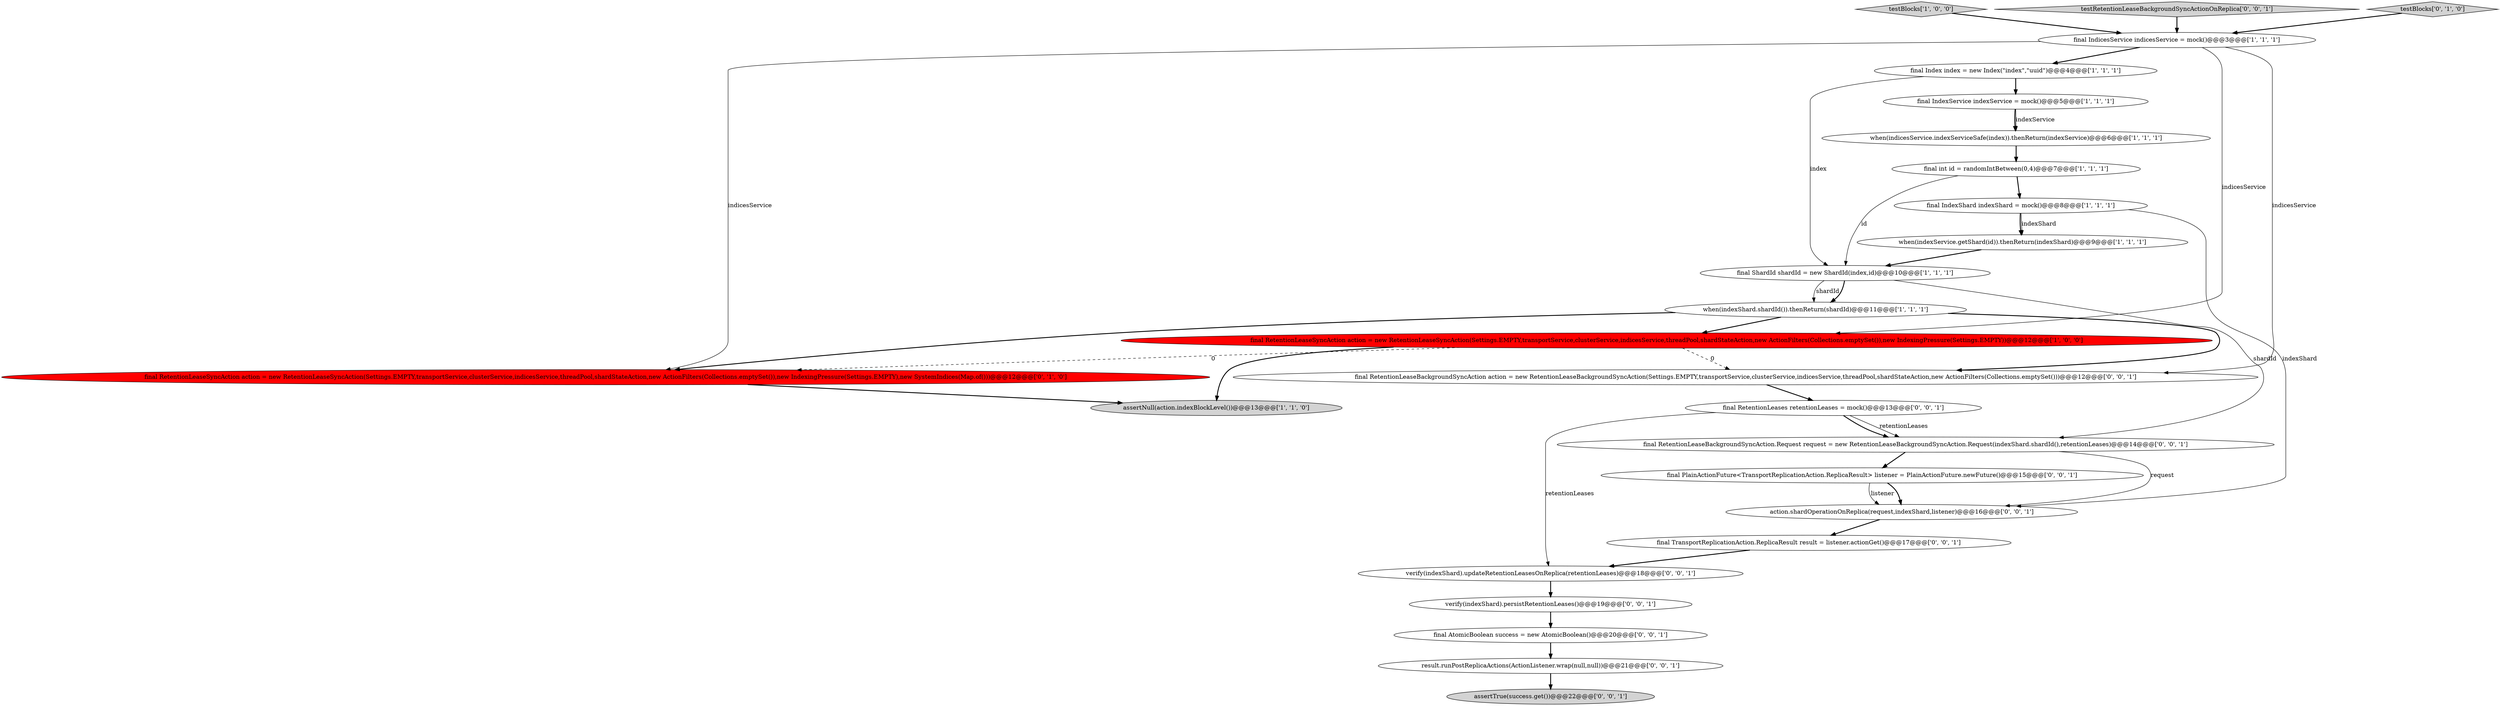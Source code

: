 digraph {
19 [style = filled, label = "action.shardOperationOnReplica(request,indexShard,listener)@@@16@@@['0', '0', '1']", fillcolor = white, shape = ellipse image = "AAA0AAABBB3BBB"];
16 [style = filled, label = "final RetentionLeaseBackgroundSyncAction action = new RetentionLeaseBackgroundSyncAction(Settings.EMPTY,transportService,clusterService,indicesService,threadPool,shardStateAction,new ActionFilters(Collections.emptySet()))@@@12@@@['0', '0', '1']", fillcolor = white, shape = ellipse image = "AAA0AAABBB3BBB"];
5 [style = filled, label = "final IndicesService indicesService = mock()@@@3@@@['1', '1', '1']", fillcolor = white, shape = ellipse image = "AAA0AAABBB1BBB"];
4 [style = filled, label = "when(indexService.getShard(id)).thenReturn(indexShard)@@@9@@@['1', '1', '1']", fillcolor = white, shape = ellipse image = "AAA0AAABBB1BBB"];
14 [style = filled, label = "final RetentionLeaseBackgroundSyncAction.Request request = new RetentionLeaseBackgroundSyncAction.Request(indexShard.shardId(),retentionLeases)@@@14@@@['0', '0', '1']", fillcolor = white, shape = ellipse image = "AAA0AAABBB3BBB"];
1 [style = filled, label = "assertNull(action.indexBlockLevel())@@@13@@@['1', '1', '0']", fillcolor = lightgray, shape = ellipse image = "AAA0AAABBB1BBB"];
8 [style = filled, label = "final ShardId shardId = new ShardId(index,id)@@@10@@@['1', '1', '1']", fillcolor = white, shape = ellipse image = "AAA0AAABBB1BBB"];
15 [style = filled, label = "final PlainActionFuture<TransportReplicationAction.ReplicaResult> listener = PlainActionFuture.newFuture()@@@15@@@['0', '0', '1']", fillcolor = white, shape = ellipse image = "AAA0AAABBB3BBB"];
9 [style = filled, label = "final Index index = new Index(\"index\",\"uuid\")@@@4@@@['1', '1', '1']", fillcolor = white, shape = ellipse image = "AAA0AAABBB1BBB"];
10 [style = filled, label = "testBlocks['1', '0', '0']", fillcolor = lightgray, shape = diamond image = "AAA0AAABBB1BBB"];
17 [style = filled, label = "assertTrue(success.get())@@@22@@@['0', '0', '1']", fillcolor = lightgray, shape = ellipse image = "AAA0AAABBB3BBB"];
24 [style = filled, label = "final AtomicBoolean success = new AtomicBoolean()@@@20@@@['0', '0', '1']", fillcolor = white, shape = ellipse image = "AAA0AAABBB3BBB"];
11 [style = filled, label = "final IndexService indexService = mock()@@@5@@@['1', '1', '1']", fillcolor = white, shape = ellipse image = "AAA0AAABBB1BBB"];
18 [style = filled, label = "verify(indexShard).updateRetentionLeasesOnReplica(retentionLeases)@@@18@@@['0', '0', '1']", fillcolor = white, shape = ellipse image = "AAA0AAABBB3BBB"];
23 [style = filled, label = "result.runPostReplicaActions(ActionListener.wrap(null,null))@@@21@@@['0', '0', '1']", fillcolor = white, shape = ellipse image = "AAA0AAABBB3BBB"];
25 [style = filled, label = "final RetentionLeases retentionLeases = mock()@@@13@@@['0', '0', '1']", fillcolor = white, shape = ellipse image = "AAA0AAABBB3BBB"];
20 [style = filled, label = "testRetentionLeaseBackgroundSyncActionOnReplica['0', '0', '1']", fillcolor = lightgray, shape = diamond image = "AAA0AAABBB3BBB"];
21 [style = filled, label = "final TransportReplicationAction.ReplicaResult result = listener.actionGet()@@@17@@@['0', '0', '1']", fillcolor = white, shape = ellipse image = "AAA0AAABBB3BBB"];
13 [style = filled, label = "testBlocks['0', '1', '0']", fillcolor = lightgray, shape = diamond image = "AAA0AAABBB2BBB"];
7 [style = filled, label = "final int id = randomIntBetween(0,4)@@@7@@@['1', '1', '1']", fillcolor = white, shape = ellipse image = "AAA0AAABBB1BBB"];
12 [style = filled, label = "final RetentionLeaseSyncAction action = new RetentionLeaseSyncAction(Settings.EMPTY,transportService,clusterService,indicesService,threadPool,shardStateAction,new ActionFilters(Collections.emptySet()),new IndexingPressure(Settings.EMPTY),new SystemIndices(Map.of()))@@@12@@@['0', '1', '0']", fillcolor = red, shape = ellipse image = "AAA1AAABBB2BBB"];
6 [style = filled, label = "final RetentionLeaseSyncAction action = new RetentionLeaseSyncAction(Settings.EMPTY,transportService,clusterService,indicesService,threadPool,shardStateAction,new ActionFilters(Collections.emptySet()),new IndexingPressure(Settings.EMPTY))@@@12@@@['1', '0', '0']", fillcolor = red, shape = ellipse image = "AAA1AAABBB1BBB"];
2 [style = filled, label = "final IndexShard indexShard = mock()@@@8@@@['1', '1', '1']", fillcolor = white, shape = ellipse image = "AAA0AAABBB1BBB"];
0 [style = filled, label = "when(indicesService.indexServiceSafe(index)).thenReturn(indexService)@@@6@@@['1', '1', '1']", fillcolor = white, shape = ellipse image = "AAA0AAABBB1BBB"];
3 [style = filled, label = "when(indexShard.shardId()).thenReturn(shardId)@@@11@@@['1', '1', '1']", fillcolor = white, shape = ellipse image = "AAA0AAABBB1BBB"];
22 [style = filled, label = "verify(indexShard).persistRetentionLeases()@@@19@@@['0', '0', '1']", fillcolor = white, shape = ellipse image = "AAA0AAABBB3BBB"];
25->14 [style = solid, label="retentionLeases"];
9->11 [style = bold, label=""];
5->9 [style = bold, label=""];
8->3 [style = solid, label="shardId"];
8->3 [style = bold, label=""];
9->8 [style = solid, label="index"];
3->6 [style = bold, label=""];
16->25 [style = bold, label=""];
25->14 [style = bold, label=""];
8->14 [style = solid, label="shardId"];
3->12 [style = bold, label=""];
3->16 [style = bold, label=""];
5->12 [style = solid, label="indicesService"];
15->19 [style = bold, label=""];
12->1 [style = bold, label=""];
2->4 [style = bold, label=""];
2->19 [style = solid, label="indexShard"];
21->18 [style = bold, label=""];
2->4 [style = solid, label="indexShard"];
20->5 [style = bold, label=""];
0->7 [style = bold, label=""];
6->12 [style = dashed, label="0"];
25->18 [style = solid, label="retentionLeases"];
6->1 [style = bold, label=""];
5->6 [style = solid, label="indicesService"];
11->0 [style = bold, label=""];
18->22 [style = bold, label=""];
6->16 [style = dashed, label="0"];
10->5 [style = bold, label=""];
7->8 [style = solid, label="id"];
15->19 [style = solid, label="listener"];
7->2 [style = bold, label=""];
13->5 [style = bold, label=""];
4->8 [style = bold, label=""];
23->17 [style = bold, label=""];
14->15 [style = bold, label=""];
11->0 [style = solid, label="indexService"];
5->16 [style = solid, label="indicesService"];
22->24 [style = bold, label=""];
14->19 [style = solid, label="request"];
24->23 [style = bold, label=""];
19->21 [style = bold, label=""];
}
